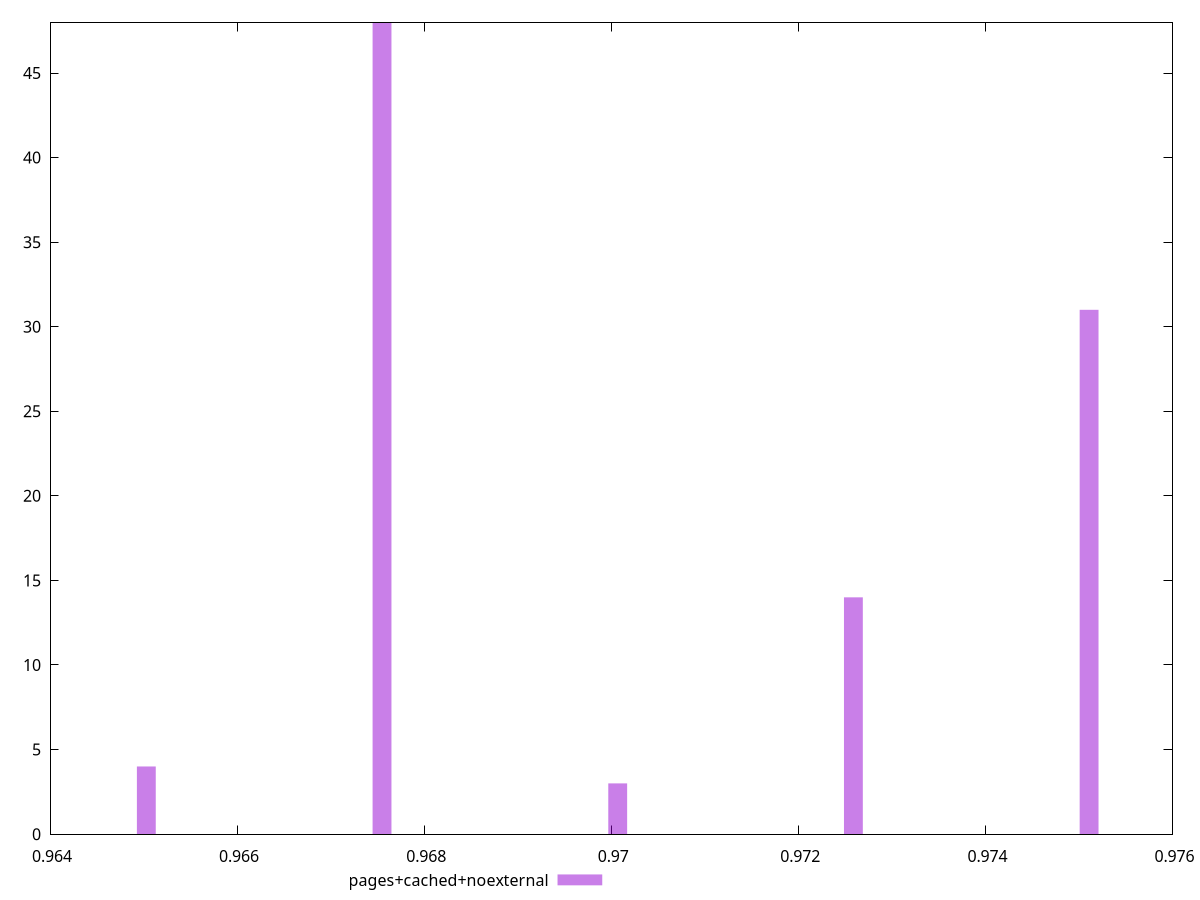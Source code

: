 $_pagesCachedNoexternal <<EOF
0.9751083816985162 31
0.9675494019954269 48
0.9725887217974865 14
0.9700690618964567 3
0.9650297420943973 4
EOF
$_pagesCachedNoexternalNojs <<EOF
EOF
set key outside below
set terminal pngcairo
set output "report_00004_2020-11-02T20-21-41.718Z/speed-index/speed-index_pages+cached+noexternal_pages+cached+noexternal+nojs+hist.png"
set boxwidth 0.00020157279208237843
set style fill transparent solid 0.5 noborder
set yrange [0:48]
plot $_pagesCachedNoexternal title "pages+cached+noexternal" with boxes ,$_pagesCachedNoexternalNojs title "pages+cached+noexternal+nojs" with boxes ,